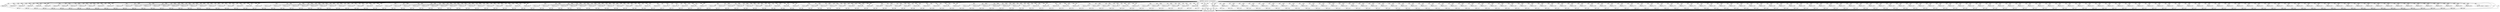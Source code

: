 digraph "&lt;operator&gt;.arrayInitializer" {  
"3091" [label = <(METHOD,&lt;operator&gt;.arrayInitializer)> ]
"3092" [label = <(PARAM,p1)> ]
"3093" [label = <(PARAM,p2)> ]
"3094" [label = <(PARAM,p3)> ]
"3095" [label = <(PARAM,p4)> ]
"3096" [label = <(PARAM,p5)> ]
"3097" [label = <(PARAM,p6)> ]
"3098" [label = <(PARAM,p7)> ]
"3099" [label = <(PARAM,p8)> ]
"3100" [label = <(PARAM,p9)> ]
"3101" [label = <(PARAM,p10)> ]
"3102" [label = <(PARAM,p11)> ]
"3103" [label = <(PARAM,p12)> ]
"3104" [label = <(PARAM,p13)> ]
"3105" [label = <(PARAM,p14)> ]
"3106" [label = <(PARAM,p15)> ]
"3107" [label = <(PARAM,p16)> ]
"3108" [label = <(PARAM,p17)> ]
"3109" [label = <(PARAM,p18)> ]
"3110" [label = <(PARAM,p19)> ]
"3111" [label = <(PARAM,p20)> ]
"3112" [label = <(PARAM,p21)> ]
"3113" [label = <(PARAM,p22)> ]
"3114" [label = <(PARAM,p23)> ]
"3115" [label = <(PARAM,p24)> ]
"3116" [label = <(PARAM,p25)> ]
"3117" [label = <(PARAM,p26)> ]
"3118" [label = <(PARAM,p27)> ]
"3119" [label = <(PARAM,p28)> ]
"3120" [label = <(PARAM,p29)> ]
"3121" [label = <(PARAM,p30)> ]
"3122" [label = <(PARAM,p31)> ]
"3123" [label = <(PARAM,p32)> ]
"3124" [label = <(PARAM,p33)> ]
"3125" [label = <(PARAM,p34)> ]
"3126" [label = <(PARAM,p35)> ]
"3127" [label = <(PARAM,p36)> ]
"3128" [label = <(PARAM,p37)> ]
"3129" [label = <(PARAM,p38)> ]
"3130" [label = <(PARAM,p39)> ]
"3131" [label = <(PARAM,p40)> ]
"3132" [label = <(PARAM,p41)> ]
"3133" [label = <(PARAM,p42)> ]
"3134" [label = <(PARAM,p43)> ]
"3135" [label = <(PARAM,p44)> ]
"3136" [label = <(PARAM,p45)> ]
"3137" [label = <(PARAM,p46)> ]
"3138" [label = <(PARAM,p47)> ]
"3139" [label = <(PARAM,p48)> ]
"3140" [label = <(PARAM,p49)> ]
"3141" [label = <(PARAM,p50)> ]
"3142" [label = <(PARAM,p51)> ]
"3143" [label = <(PARAM,p52)> ]
"3144" [label = <(PARAM,p53)> ]
"3145" [label = <(PARAM,p54)> ]
"3146" [label = <(PARAM,p55)> ]
"3147" [label = <(PARAM,p56)> ]
"3148" [label = <(PARAM,p57)> ]
"3149" [label = <(PARAM,p58)> ]
"3150" [label = <(PARAM,p59)> ]
"3151" [label = <(PARAM,p60)> ]
"3152" [label = <(PARAM,p61)> ]
"3153" [label = <(PARAM,p62)> ]
"3154" [label = <(PARAM,p63)> ]
"3155" [label = <(PARAM,p64)> ]
"3156" [label = <(PARAM,p65)> ]
"3157" [label = <(PARAM,p66)> ]
"3158" [label = <(PARAM,p67)> ]
"3159" [label = <(PARAM,p68)> ]
"3160" [label = <(PARAM,p69)> ]
"3161" [label = <(PARAM,p70)> ]
"3162" [label = <(PARAM,p71)> ]
"3163" [label = <(PARAM,p72)> ]
"3164" [label = <(PARAM,p73)> ]
"3165" [label = <(PARAM,p74)> ]
"3166" [label = <(PARAM,p75)> ]
"3167" [label = <(PARAM,p76)> ]
"3168" [label = <(PARAM,p77)> ]
"3169" [label = <(PARAM,p78)> ]
"3170" [label = <(PARAM,p79)> ]
"3171" [label = <(PARAM,p80)> ]
"3172" [label = <(PARAM,p81)> ]
"3173" [label = <(PARAM,p82)> ]
"3174" [label = <(PARAM,p83)> ]
"3175" [label = <(PARAM,p84)> ]
"3176" [label = <(PARAM,p85)> ]
"3177" [label = <(PARAM,p86)> ]
"3178" [label = <(PARAM,p87)> ]
"3179" [label = <(PARAM,p88)> ]
"3180" [label = <(PARAM,p89)> ]
"3181" [label = <(PARAM,p90)> ]
"3182" [label = <(PARAM,p91)> ]
"3183" [label = <(PARAM,p92)> ]
"3184" [label = <(PARAM,p93)> ]
"3185" [label = <(PARAM,p94)> ]
"3186" [label = <(PARAM,p95)> ]
"3187" [label = <(PARAM,p96)> ]
"3188" [label = <(PARAM,p97)> ]
"3189" [label = <(PARAM,p98)> ]
"3190" [label = <(PARAM,p99)> ]
"3191" [label = <(PARAM,p100)> ]
"3192" [label = <(PARAM,p101)> ]
"3193" [label = <(PARAM,p102)> ]
"3194" [label = <(PARAM,p103)> ]
"3195" [label = <(PARAM,p104)> ]
"3196" [label = <(PARAM,p105)> ]
"3197" [label = <(PARAM,p106)> ]
"3198" [label = <(PARAM,p107)> ]
"3199" [label = <(PARAM,p108)> ]
"3200" [label = <(PARAM,p109)> ]
"3201" [label = <(PARAM,p110)> ]
"3202" [label = <(PARAM,p111)> ]
"3203" [label = <(PARAM,p112)> ]
"3204" [label = <(PARAM,p113)> ]
"3205" [label = <(PARAM,p114)> ]
"3206" [label = <(PARAM,p115)> ]
"3207" [label = <(PARAM,p116)> ]
"3208" [label = <(PARAM,p117)> ]
"3209" [label = <(PARAM,p118)> ]
"3210" [label = <(PARAM,p119)> ]
"3211" [label = <(PARAM,p120)> ]
"3212" [label = <(PARAM,p121)> ]
"3213" [label = <(PARAM,p122)> ]
"3214" [label = <(PARAM,p123)> ]
"3215" [label = <(PARAM,p124)> ]
"3216" [label = <(PARAM,p125)> ]
"3217" [label = <(PARAM,p126)> ]
"3218" [label = <(PARAM,p127)> ]
"3219" [label = <(PARAM,p128)> ]
"3220" [label = <(PARAM,p129)> ]
"3221" [label = <(PARAM,p130)> ]
"3222" [label = <(PARAM,p131)> ]
"3223" [label = <(PARAM,p132)> ]
"3224" [label = <(PARAM,p133)> ]
"3225" [label = <(PARAM,p134)> ]
"3226" [label = <(PARAM,p135)> ]
"3227" [label = <(PARAM,p136)> ]
"3228" [label = <(PARAM,p137)> ]
"3229" [label = <(PARAM,p138)> ]
"3230" [label = <(PARAM,p139)> ]
"3231" [label = <(PARAM,p140)> ]
"3232" [label = <(PARAM,p141)> ]
"3233" [label = <(PARAM,p142)> ]
"3234" [label = <(PARAM,p143)> ]
"3235" [label = <(PARAM,p144)> ]
"3236" [label = <(PARAM,p145)> ]
"3237" [label = <(PARAM,p146)> ]
"3238" [label = <(PARAM,p147)> ]
"3239" [label = <(PARAM,p148)> ]
"3240" [label = <(PARAM,p149)> ]
"3241" [label = <(PARAM,p150)> ]
"3242" [label = <(PARAM,p151)> ]
"3243" [label = <(PARAM,p152)> ]
"3244" [label = <(PARAM,p153)> ]
"3245" [label = <(PARAM,p154)> ]
"3246" [label = <(PARAM,p155)> ]
"3247" [label = <(PARAM,p156)> ]
"3248" [label = <(PARAM,p157)> ]
"3249" [label = <(PARAM,p158)> ]
"3250" [label = <(PARAM,p159)> ]
"3251" [label = <(PARAM,p160)> ]
"3252" [label = <(PARAM,p161)> ]
"3253" [label = <(PARAM,p162)> ]
"3254" [label = <(PARAM,p163)> ]
"3255" [label = <(PARAM,p164)> ]
"3256" [label = <(PARAM,p165)> ]
"3257" [label = <(PARAM,p166)> ]
"3258" [label = <(PARAM,p167)> ]
"3259" [label = <(PARAM,p168)> ]
"3260" [label = <(PARAM,p169)> ]
"3261" [label = <(PARAM,p170)> ]
"3262" [label = <(PARAM,p171)> ]
"3263" [label = <(PARAM,p172)> ]
"3264" [label = <(PARAM,p173)> ]
"3265" [label = <(PARAM,p174)> ]
"3266" [label = <(PARAM,p175)> ]
"3267" [label = <(PARAM,p176)> ]
"3268" [label = <(PARAM,p177)> ]
"3269" [label = <(PARAM,p178)> ]
"3270" [label = <(PARAM,p179)> ]
"3271" [label = <(PARAM,p180)> ]
"3272" [label = <(PARAM,p181)> ]
"3273" [label = <(PARAM,p182)> ]
"3274" [label = <(PARAM,p183)> ]
"3275" [label = <(PARAM,p184)> ]
"3276" [label = <(PARAM,p185)> ]
"3277" [label = <(PARAM,p186)> ]
"3278" [label = <(PARAM,p187)> ]
"3279" [label = <(PARAM,p188)> ]
"3280" [label = <(PARAM,p189)> ]
"3281" [label = <(PARAM,p190)> ]
"3282" [label = <(PARAM,p191)> ]
"3283" [label = <(PARAM,p192)> ]
"3284" [label = <(PARAM,p193)> ]
"3285" [label = <(PARAM,p194)> ]
"3286" [label = <(PARAM,p195)> ]
"3287" [label = <(PARAM,p196)> ]
"3288" [label = <(PARAM,p197)> ]
"3289" [label = <(PARAM,p198)> ]
"3290" [label = <(PARAM,p199)> ]
"3291" [label = <(PARAM,p200)> ]
"3292" [label = <(PARAM,p201)> ]
"3293" [label = <(PARAM,p202)> ]
"3294" [label = <(PARAM,p203)> ]
"3295" [label = <(PARAM,p204)> ]
"3296" [label = <(PARAM,p205)> ]
"3297" [label = <(PARAM,p206)> ]
"3298" [label = <(PARAM,p207)> ]
"3299" [label = <(PARAM,p208)> ]
"3300" [label = <(PARAM,p209)> ]
"3301" [label = <(PARAM,p210)> ]
"3302" [label = <(PARAM,p211)> ]
"3303" [label = <(PARAM,p212)> ]
"3304" [label = <(PARAM,p213)> ]
"3305" [label = <(PARAM,p214)> ]
"3306" [label = <(PARAM,p215)> ]
"3307" [label = <(PARAM,p216)> ]
"3308" [label = <(PARAM,p217)> ]
"3309" [label = <(PARAM,p218)> ]
"3310" [label = <(PARAM,p219)> ]
"3311" [label = <(PARAM,p220)> ]
"3312" [label = <(PARAM,p221)> ]
"3313" [label = <(PARAM,p222)> ]
"3314" [label = <(PARAM,p223)> ]
"3315" [label = <(PARAM,p224)> ]
"3316" [label = <(PARAM,p225)> ]
"3317" [label = <(PARAM,p226)> ]
"3318" [label = <(PARAM,p227)> ]
"3319" [label = <(PARAM,p228)> ]
"3320" [label = <(PARAM,p229)> ]
"3321" [label = <(PARAM,p230)> ]
"3322" [label = <(PARAM,p231)> ]
"3323" [label = <(PARAM,p232)> ]
"3324" [label = <(PARAM,p233)> ]
"3325" [label = <(PARAM,p234)> ]
"3326" [label = <(PARAM,p235)> ]
"3327" [label = <(PARAM,p236)> ]
"3328" [label = <(PARAM,p237)> ]
"3329" [label = <(PARAM,p238)> ]
"3330" [label = <(PARAM,p239)> ]
"3331" [label = <(PARAM,p240)> ]
"3332" [label = <(PARAM,p241)> ]
"3333" [label = <(PARAM,p242)> ]
"3334" [label = <(PARAM,p243)> ]
"3335" [label = <(PARAM,p244)> ]
"3336" [label = <(PARAM,p245)> ]
"3337" [label = <(PARAM,p246)> ]
"3338" [label = <(PARAM,p247)> ]
"3339" [label = <(PARAM,p248)> ]
"3340" [label = <(PARAM,p249)> ]
"3341" [label = <(PARAM,p250)> ]
"3342" [label = <(PARAM,p251)> ]
"3343" [label = <(PARAM,p252)> ]
"3344" [label = <(PARAM,p253)> ]
"3345" [label = <(PARAM,p254)> ]
"3346" [label = <(PARAM,p255)> ]
"3347" [label = <(PARAM,p256)> ]
"3348" [label = <(BLOCK,&lt;empty&gt;,&lt;empty&gt;)> ]
"3349" [label = <(METHOD_RETURN,ANY)> ]
  "3091" -> "3092"  [ label = "AST: "] 
  "3091" -> "3348"  [ label = "AST: "] 
  "3091" -> "3093"  [ label = "AST: "] 
  "3091" -> "3349"  [ label = "AST: "] 
  "3091" -> "3094"  [ label = "AST: "] 
  "3091" -> "3095"  [ label = "AST: "] 
  "3091" -> "3096"  [ label = "AST: "] 
  "3091" -> "3097"  [ label = "AST: "] 
  "3091" -> "3098"  [ label = "AST: "] 
  "3091" -> "3099"  [ label = "AST: "] 
  "3091" -> "3100"  [ label = "AST: "] 
  "3091" -> "3101"  [ label = "AST: "] 
  "3091" -> "3102"  [ label = "AST: "] 
  "3091" -> "3103"  [ label = "AST: "] 
  "3091" -> "3104"  [ label = "AST: "] 
  "3091" -> "3105"  [ label = "AST: "] 
  "3091" -> "3106"  [ label = "AST: "] 
  "3091" -> "3107"  [ label = "AST: "] 
  "3091" -> "3108"  [ label = "AST: "] 
  "3091" -> "3109"  [ label = "AST: "] 
  "3091" -> "3110"  [ label = "AST: "] 
  "3091" -> "3111"  [ label = "AST: "] 
  "3091" -> "3112"  [ label = "AST: "] 
  "3091" -> "3113"  [ label = "AST: "] 
  "3091" -> "3114"  [ label = "AST: "] 
  "3091" -> "3115"  [ label = "AST: "] 
  "3091" -> "3116"  [ label = "AST: "] 
  "3091" -> "3117"  [ label = "AST: "] 
  "3091" -> "3118"  [ label = "AST: "] 
  "3091" -> "3119"  [ label = "AST: "] 
  "3091" -> "3120"  [ label = "AST: "] 
  "3091" -> "3121"  [ label = "AST: "] 
  "3091" -> "3122"  [ label = "AST: "] 
  "3091" -> "3123"  [ label = "AST: "] 
  "3091" -> "3124"  [ label = "AST: "] 
  "3091" -> "3125"  [ label = "AST: "] 
  "3091" -> "3126"  [ label = "AST: "] 
  "3091" -> "3127"  [ label = "AST: "] 
  "3091" -> "3128"  [ label = "AST: "] 
  "3091" -> "3129"  [ label = "AST: "] 
  "3091" -> "3130"  [ label = "AST: "] 
  "3091" -> "3131"  [ label = "AST: "] 
  "3091" -> "3132"  [ label = "AST: "] 
  "3091" -> "3133"  [ label = "AST: "] 
  "3091" -> "3134"  [ label = "AST: "] 
  "3091" -> "3135"  [ label = "AST: "] 
  "3091" -> "3136"  [ label = "AST: "] 
  "3091" -> "3137"  [ label = "AST: "] 
  "3091" -> "3138"  [ label = "AST: "] 
  "3091" -> "3139"  [ label = "AST: "] 
  "3091" -> "3140"  [ label = "AST: "] 
  "3091" -> "3141"  [ label = "AST: "] 
  "3091" -> "3142"  [ label = "AST: "] 
  "3091" -> "3143"  [ label = "AST: "] 
  "3091" -> "3144"  [ label = "AST: "] 
  "3091" -> "3145"  [ label = "AST: "] 
  "3091" -> "3146"  [ label = "AST: "] 
  "3091" -> "3147"  [ label = "AST: "] 
  "3091" -> "3148"  [ label = "AST: "] 
  "3091" -> "3149"  [ label = "AST: "] 
  "3091" -> "3150"  [ label = "AST: "] 
  "3091" -> "3151"  [ label = "AST: "] 
  "3091" -> "3152"  [ label = "AST: "] 
  "3091" -> "3153"  [ label = "AST: "] 
  "3091" -> "3154"  [ label = "AST: "] 
  "3091" -> "3155"  [ label = "AST: "] 
  "3091" -> "3156"  [ label = "AST: "] 
  "3091" -> "3157"  [ label = "AST: "] 
  "3091" -> "3158"  [ label = "AST: "] 
  "3091" -> "3159"  [ label = "AST: "] 
  "3091" -> "3160"  [ label = "AST: "] 
  "3091" -> "3161"  [ label = "AST: "] 
  "3091" -> "3162"  [ label = "AST: "] 
  "3091" -> "3163"  [ label = "AST: "] 
  "3091" -> "3164"  [ label = "AST: "] 
  "3091" -> "3165"  [ label = "AST: "] 
  "3091" -> "3166"  [ label = "AST: "] 
  "3091" -> "3167"  [ label = "AST: "] 
  "3091" -> "3168"  [ label = "AST: "] 
  "3091" -> "3169"  [ label = "AST: "] 
  "3091" -> "3170"  [ label = "AST: "] 
  "3091" -> "3171"  [ label = "AST: "] 
  "3091" -> "3172"  [ label = "AST: "] 
  "3091" -> "3173"  [ label = "AST: "] 
  "3091" -> "3174"  [ label = "AST: "] 
  "3091" -> "3175"  [ label = "AST: "] 
  "3091" -> "3176"  [ label = "AST: "] 
  "3091" -> "3177"  [ label = "AST: "] 
  "3091" -> "3178"  [ label = "AST: "] 
  "3091" -> "3179"  [ label = "AST: "] 
  "3091" -> "3180"  [ label = "AST: "] 
  "3091" -> "3181"  [ label = "AST: "] 
  "3091" -> "3182"  [ label = "AST: "] 
  "3091" -> "3183"  [ label = "AST: "] 
  "3091" -> "3184"  [ label = "AST: "] 
  "3091" -> "3185"  [ label = "AST: "] 
  "3091" -> "3186"  [ label = "AST: "] 
  "3091" -> "3187"  [ label = "AST: "] 
  "3091" -> "3188"  [ label = "AST: "] 
  "3091" -> "3189"  [ label = "AST: "] 
  "3091" -> "3190"  [ label = "AST: "] 
  "3091" -> "3191"  [ label = "AST: "] 
  "3091" -> "3192"  [ label = "AST: "] 
  "3091" -> "3193"  [ label = "AST: "] 
  "3091" -> "3194"  [ label = "AST: "] 
  "3091" -> "3195"  [ label = "AST: "] 
  "3091" -> "3196"  [ label = "AST: "] 
  "3091" -> "3197"  [ label = "AST: "] 
  "3091" -> "3198"  [ label = "AST: "] 
  "3091" -> "3199"  [ label = "AST: "] 
  "3091" -> "3200"  [ label = "AST: "] 
  "3091" -> "3201"  [ label = "AST: "] 
  "3091" -> "3202"  [ label = "AST: "] 
  "3091" -> "3203"  [ label = "AST: "] 
  "3091" -> "3204"  [ label = "AST: "] 
  "3091" -> "3205"  [ label = "AST: "] 
  "3091" -> "3206"  [ label = "AST: "] 
  "3091" -> "3207"  [ label = "AST: "] 
  "3091" -> "3208"  [ label = "AST: "] 
  "3091" -> "3209"  [ label = "AST: "] 
  "3091" -> "3210"  [ label = "AST: "] 
  "3091" -> "3211"  [ label = "AST: "] 
  "3091" -> "3212"  [ label = "AST: "] 
  "3091" -> "3213"  [ label = "AST: "] 
  "3091" -> "3214"  [ label = "AST: "] 
  "3091" -> "3215"  [ label = "AST: "] 
  "3091" -> "3216"  [ label = "AST: "] 
  "3091" -> "3217"  [ label = "AST: "] 
  "3091" -> "3218"  [ label = "AST: "] 
  "3091" -> "3219"  [ label = "AST: "] 
  "3091" -> "3220"  [ label = "AST: "] 
  "3091" -> "3221"  [ label = "AST: "] 
  "3091" -> "3222"  [ label = "AST: "] 
  "3091" -> "3223"  [ label = "AST: "] 
  "3091" -> "3224"  [ label = "AST: "] 
  "3091" -> "3225"  [ label = "AST: "] 
  "3091" -> "3226"  [ label = "AST: "] 
  "3091" -> "3227"  [ label = "AST: "] 
  "3091" -> "3228"  [ label = "AST: "] 
  "3091" -> "3229"  [ label = "AST: "] 
  "3091" -> "3230"  [ label = "AST: "] 
  "3091" -> "3231"  [ label = "AST: "] 
  "3091" -> "3232"  [ label = "AST: "] 
  "3091" -> "3233"  [ label = "AST: "] 
  "3091" -> "3234"  [ label = "AST: "] 
  "3091" -> "3235"  [ label = "AST: "] 
  "3091" -> "3236"  [ label = "AST: "] 
  "3091" -> "3237"  [ label = "AST: "] 
  "3091" -> "3238"  [ label = "AST: "] 
  "3091" -> "3239"  [ label = "AST: "] 
  "3091" -> "3240"  [ label = "AST: "] 
  "3091" -> "3241"  [ label = "AST: "] 
  "3091" -> "3242"  [ label = "AST: "] 
  "3091" -> "3243"  [ label = "AST: "] 
  "3091" -> "3244"  [ label = "AST: "] 
  "3091" -> "3245"  [ label = "AST: "] 
  "3091" -> "3246"  [ label = "AST: "] 
  "3091" -> "3247"  [ label = "AST: "] 
  "3091" -> "3248"  [ label = "AST: "] 
  "3091" -> "3249"  [ label = "AST: "] 
  "3091" -> "3250"  [ label = "AST: "] 
  "3091" -> "3251"  [ label = "AST: "] 
  "3091" -> "3252"  [ label = "AST: "] 
  "3091" -> "3253"  [ label = "AST: "] 
  "3091" -> "3254"  [ label = "AST: "] 
  "3091" -> "3255"  [ label = "AST: "] 
  "3091" -> "3256"  [ label = "AST: "] 
  "3091" -> "3257"  [ label = "AST: "] 
  "3091" -> "3258"  [ label = "AST: "] 
  "3091" -> "3259"  [ label = "AST: "] 
  "3091" -> "3260"  [ label = "AST: "] 
  "3091" -> "3261"  [ label = "AST: "] 
  "3091" -> "3262"  [ label = "AST: "] 
  "3091" -> "3263"  [ label = "AST: "] 
  "3091" -> "3264"  [ label = "AST: "] 
  "3091" -> "3265"  [ label = "AST: "] 
  "3091" -> "3266"  [ label = "AST: "] 
  "3091" -> "3267"  [ label = "AST: "] 
  "3091" -> "3268"  [ label = "AST: "] 
  "3091" -> "3269"  [ label = "AST: "] 
  "3091" -> "3270"  [ label = "AST: "] 
  "3091" -> "3271"  [ label = "AST: "] 
  "3091" -> "3272"  [ label = "AST: "] 
  "3091" -> "3273"  [ label = "AST: "] 
  "3091" -> "3274"  [ label = "AST: "] 
  "3091" -> "3275"  [ label = "AST: "] 
  "3091" -> "3276"  [ label = "AST: "] 
  "3091" -> "3277"  [ label = "AST: "] 
  "3091" -> "3278"  [ label = "AST: "] 
  "3091" -> "3279"  [ label = "AST: "] 
  "3091" -> "3280"  [ label = "AST: "] 
  "3091" -> "3281"  [ label = "AST: "] 
  "3091" -> "3282"  [ label = "AST: "] 
  "3091" -> "3283"  [ label = "AST: "] 
  "3091" -> "3284"  [ label = "AST: "] 
  "3091" -> "3285"  [ label = "AST: "] 
  "3091" -> "3286"  [ label = "AST: "] 
  "3091" -> "3287"  [ label = "AST: "] 
  "3091" -> "3288"  [ label = "AST: "] 
  "3091" -> "3289"  [ label = "AST: "] 
  "3091" -> "3290"  [ label = "AST: "] 
  "3091" -> "3291"  [ label = "AST: "] 
  "3091" -> "3292"  [ label = "AST: "] 
  "3091" -> "3293"  [ label = "AST: "] 
  "3091" -> "3294"  [ label = "AST: "] 
  "3091" -> "3295"  [ label = "AST: "] 
  "3091" -> "3296"  [ label = "AST: "] 
  "3091" -> "3297"  [ label = "AST: "] 
  "3091" -> "3298"  [ label = "AST: "] 
  "3091" -> "3299"  [ label = "AST: "] 
  "3091" -> "3300"  [ label = "AST: "] 
  "3091" -> "3301"  [ label = "AST: "] 
  "3091" -> "3302"  [ label = "AST: "] 
  "3091" -> "3303"  [ label = "AST: "] 
  "3091" -> "3304"  [ label = "AST: "] 
  "3091" -> "3305"  [ label = "AST: "] 
  "3091" -> "3306"  [ label = "AST: "] 
  "3091" -> "3307"  [ label = "AST: "] 
  "3091" -> "3308"  [ label = "AST: "] 
  "3091" -> "3309"  [ label = "AST: "] 
  "3091" -> "3310"  [ label = "AST: "] 
  "3091" -> "3311"  [ label = "AST: "] 
  "3091" -> "3312"  [ label = "AST: "] 
  "3091" -> "3313"  [ label = "AST: "] 
  "3091" -> "3314"  [ label = "AST: "] 
  "3091" -> "3315"  [ label = "AST: "] 
  "3091" -> "3316"  [ label = "AST: "] 
  "3091" -> "3317"  [ label = "AST: "] 
  "3091" -> "3318"  [ label = "AST: "] 
  "3091" -> "3319"  [ label = "AST: "] 
  "3091" -> "3320"  [ label = "AST: "] 
  "3091" -> "3321"  [ label = "AST: "] 
  "3091" -> "3322"  [ label = "AST: "] 
  "3091" -> "3323"  [ label = "AST: "] 
  "3091" -> "3324"  [ label = "AST: "] 
  "3091" -> "3325"  [ label = "AST: "] 
  "3091" -> "3326"  [ label = "AST: "] 
  "3091" -> "3327"  [ label = "AST: "] 
  "3091" -> "3328"  [ label = "AST: "] 
  "3091" -> "3329"  [ label = "AST: "] 
  "3091" -> "3330"  [ label = "AST: "] 
  "3091" -> "3331"  [ label = "AST: "] 
  "3091" -> "3332"  [ label = "AST: "] 
  "3091" -> "3333"  [ label = "AST: "] 
  "3091" -> "3334"  [ label = "AST: "] 
  "3091" -> "3335"  [ label = "AST: "] 
  "3091" -> "3336"  [ label = "AST: "] 
  "3091" -> "3337"  [ label = "AST: "] 
  "3091" -> "3338"  [ label = "AST: "] 
  "3091" -> "3339"  [ label = "AST: "] 
  "3091" -> "3340"  [ label = "AST: "] 
  "3091" -> "3341"  [ label = "AST: "] 
  "3091" -> "3342"  [ label = "AST: "] 
  "3091" -> "3343"  [ label = "AST: "] 
  "3091" -> "3344"  [ label = "AST: "] 
  "3091" -> "3345"  [ label = "AST: "] 
  "3091" -> "3346"  [ label = "AST: "] 
  "3091" -> "3347"  [ label = "AST: "] 
  "3091" -> "3349"  [ label = "CFG: "] 
  "3092" -> "3349"  [ label = "DDG: p1"] 
  "3093" -> "3349"  [ label = "DDG: p2"] 
  "3094" -> "3349"  [ label = "DDG: p3"] 
  "3095" -> "3349"  [ label = "DDG: p4"] 
  "3096" -> "3349"  [ label = "DDG: p5"] 
  "3097" -> "3349"  [ label = "DDG: p6"] 
  "3098" -> "3349"  [ label = "DDG: p7"] 
  "3099" -> "3349"  [ label = "DDG: p8"] 
  "3100" -> "3349"  [ label = "DDG: p9"] 
  "3101" -> "3349"  [ label = "DDG: p10"] 
  "3102" -> "3349"  [ label = "DDG: p11"] 
  "3103" -> "3349"  [ label = "DDG: p12"] 
  "3104" -> "3349"  [ label = "DDG: p13"] 
  "3105" -> "3349"  [ label = "DDG: p14"] 
  "3106" -> "3349"  [ label = "DDG: p15"] 
  "3107" -> "3349"  [ label = "DDG: p16"] 
  "3108" -> "3349"  [ label = "DDG: p17"] 
  "3109" -> "3349"  [ label = "DDG: p18"] 
  "3110" -> "3349"  [ label = "DDG: p19"] 
  "3111" -> "3349"  [ label = "DDG: p20"] 
  "3112" -> "3349"  [ label = "DDG: p21"] 
  "3113" -> "3349"  [ label = "DDG: p22"] 
  "3114" -> "3349"  [ label = "DDG: p23"] 
  "3115" -> "3349"  [ label = "DDG: p24"] 
  "3116" -> "3349"  [ label = "DDG: p25"] 
  "3117" -> "3349"  [ label = "DDG: p26"] 
  "3118" -> "3349"  [ label = "DDG: p27"] 
  "3119" -> "3349"  [ label = "DDG: p28"] 
  "3120" -> "3349"  [ label = "DDG: p29"] 
  "3121" -> "3349"  [ label = "DDG: p30"] 
  "3122" -> "3349"  [ label = "DDG: p31"] 
  "3123" -> "3349"  [ label = "DDG: p32"] 
  "3124" -> "3349"  [ label = "DDG: p33"] 
  "3125" -> "3349"  [ label = "DDG: p34"] 
  "3126" -> "3349"  [ label = "DDG: p35"] 
  "3127" -> "3349"  [ label = "DDG: p36"] 
  "3128" -> "3349"  [ label = "DDG: p37"] 
  "3129" -> "3349"  [ label = "DDG: p38"] 
  "3130" -> "3349"  [ label = "DDG: p39"] 
  "3131" -> "3349"  [ label = "DDG: p40"] 
  "3132" -> "3349"  [ label = "DDG: p41"] 
  "3133" -> "3349"  [ label = "DDG: p42"] 
  "3134" -> "3349"  [ label = "DDG: p43"] 
  "3135" -> "3349"  [ label = "DDG: p44"] 
  "3136" -> "3349"  [ label = "DDG: p45"] 
  "3137" -> "3349"  [ label = "DDG: p46"] 
  "3138" -> "3349"  [ label = "DDG: p47"] 
  "3139" -> "3349"  [ label = "DDG: p48"] 
  "3140" -> "3349"  [ label = "DDG: p49"] 
  "3141" -> "3349"  [ label = "DDG: p50"] 
  "3142" -> "3349"  [ label = "DDG: p51"] 
  "3143" -> "3349"  [ label = "DDG: p52"] 
  "3144" -> "3349"  [ label = "DDG: p53"] 
  "3145" -> "3349"  [ label = "DDG: p54"] 
  "3146" -> "3349"  [ label = "DDG: p55"] 
  "3147" -> "3349"  [ label = "DDG: p56"] 
  "3148" -> "3349"  [ label = "DDG: p57"] 
  "3149" -> "3349"  [ label = "DDG: p58"] 
  "3150" -> "3349"  [ label = "DDG: p59"] 
  "3151" -> "3349"  [ label = "DDG: p60"] 
  "3152" -> "3349"  [ label = "DDG: p61"] 
  "3153" -> "3349"  [ label = "DDG: p62"] 
  "3154" -> "3349"  [ label = "DDG: p63"] 
  "3155" -> "3349"  [ label = "DDG: p64"] 
  "3156" -> "3349"  [ label = "DDG: p65"] 
  "3157" -> "3349"  [ label = "DDG: p66"] 
  "3158" -> "3349"  [ label = "DDG: p67"] 
  "3159" -> "3349"  [ label = "DDG: p68"] 
  "3160" -> "3349"  [ label = "DDG: p69"] 
  "3161" -> "3349"  [ label = "DDG: p70"] 
  "3162" -> "3349"  [ label = "DDG: p71"] 
  "3163" -> "3349"  [ label = "DDG: p72"] 
  "3164" -> "3349"  [ label = "DDG: p73"] 
  "3165" -> "3349"  [ label = "DDG: p74"] 
  "3166" -> "3349"  [ label = "DDG: p75"] 
  "3167" -> "3349"  [ label = "DDG: p76"] 
  "3168" -> "3349"  [ label = "DDG: p77"] 
  "3169" -> "3349"  [ label = "DDG: p78"] 
  "3170" -> "3349"  [ label = "DDG: p79"] 
  "3171" -> "3349"  [ label = "DDG: p80"] 
  "3172" -> "3349"  [ label = "DDG: p81"] 
  "3173" -> "3349"  [ label = "DDG: p82"] 
  "3174" -> "3349"  [ label = "DDG: p83"] 
  "3175" -> "3349"  [ label = "DDG: p84"] 
  "3176" -> "3349"  [ label = "DDG: p85"] 
  "3177" -> "3349"  [ label = "DDG: p86"] 
  "3178" -> "3349"  [ label = "DDG: p87"] 
  "3179" -> "3349"  [ label = "DDG: p88"] 
  "3180" -> "3349"  [ label = "DDG: p89"] 
  "3181" -> "3349"  [ label = "DDG: p90"] 
  "3182" -> "3349"  [ label = "DDG: p91"] 
  "3183" -> "3349"  [ label = "DDG: p92"] 
  "3184" -> "3349"  [ label = "DDG: p93"] 
  "3185" -> "3349"  [ label = "DDG: p94"] 
  "3186" -> "3349"  [ label = "DDG: p95"] 
  "3187" -> "3349"  [ label = "DDG: p96"] 
  "3188" -> "3349"  [ label = "DDG: p97"] 
  "3189" -> "3349"  [ label = "DDG: p98"] 
  "3190" -> "3349"  [ label = "DDG: p99"] 
  "3191" -> "3349"  [ label = "DDG: p100"] 
  "3192" -> "3349"  [ label = "DDG: p101"] 
  "3193" -> "3349"  [ label = "DDG: p102"] 
  "3194" -> "3349"  [ label = "DDG: p103"] 
  "3195" -> "3349"  [ label = "DDG: p104"] 
  "3196" -> "3349"  [ label = "DDG: p105"] 
  "3197" -> "3349"  [ label = "DDG: p106"] 
  "3198" -> "3349"  [ label = "DDG: p107"] 
  "3199" -> "3349"  [ label = "DDG: p108"] 
  "3200" -> "3349"  [ label = "DDG: p109"] 
  "3201" -> "3349"  [ label = "DDG: p110"] 
  "3202" -> "3349"  [ label = "DDG: p111"] 
  "3203" -> "3349"  [ label = "DDG: p112"] 
  "3204" -> "3349"  [ label = "DDG: p113"] 
  "3205" -> "3349"  [ label = "DDG: p114"] 
  "3206" -> "3349"  [ label = "DDG: p115"] 
  "3207" -> "3349"  [ label = "DDG: p116"] 
  "3208" -> "3349"  [ label = "DDG: p117"] 
  "3209" -> "3349"  [ label = "DDG: p118"] 
  "3210" -> "3349"  [ label = "DDG: p119"] 
  "3211" -> "3349"  [ label = "DDG: p120"] 
  "3212" -> "3349"  [ label = "DDG: p121"] 
  "3213" -> "3349"  [ label = "DDG: p122"] 
  "3214" -> "3349"  [ label = "DDG: p123"] 
  "3215" -> "3349"  [ label = "DDG: p124"] 
  "3216" -> "3349"  [ label = "DDG: p125"] 
  "3217" -> "3349"  [ label = "DDG: p126"] 
  "3218" -> "3349"  [ label = "DDG: p127"] 
  "3219" -> "3349"  [ label = "DDG: p128"] 
  "3220" -> "3349"  [ label = "DDG: p129"] 
  "3221" -> "3349"  [ label = "DDG: p130"] 
  "3222" -> "3349"  [ label = "DDG: p131"] 
  "3223" -> "3349"  [ label = "DDG: p132"] 
  "3224" -> "3349"  [ label = "DDG: p133"] 
  "3225" -> "3349"  [ label = "DDG: p134"] 
  "3226" -> "3349"  [ label = "DDG: p135"] 
  "3227" -> "3349"  [ label = "DDG: p136"] 
  "3228" -> "3349"  [ label = "DDG: p137"] 
  "3229" -> "3349"  [ label = "DDG: p138"] 
  "3230" -> "3349"  [ label = "DDG: p139"] 
  "3231" -> "3349"  [ label = "DDG: p140"] 
  "3232" -> "3349"  [ label = "DDG: p141"] 
  "3233" -> "3349"  [ label = "DDG: p142"] 
  "3234" -> "3349"  [ label = "DDG: p143"] 
  "3235" -> "3349"  [ label = "DDG: p144"] 
  "3236" -> "3349"  [ label = "DDG: p145"] 
  "3237" -> "3349"  [ label = "DDG: p146"] 
  "3238" -> "3349"  [ label = "DDG: p147"] 
  "3239" -> "3349"  [ label = "DDG: p148"] 
  "3240" -> "3349"  [ label = "DDG: p149"] 
  "3241" -> "3349"  [ label = "DDG: p150"] 
  "3242" -> "3349"  [ label = "DDG: p151"] 
  "3243" -> "3349"  [ label = "DDG: p152"] 
  "3244" -> "3349"  [ label = "DDG: p153"] 
  "3245" -> "3349"  [ label = "DDG: p154"] 
  "3246" -> "3349"  [ label = "DDG: p155"] 
  "3247" -> "3349"  [ label = "DDG: p156"] 
  "3248" -> "3349"  [ label = "DDG: p157"] 
  "3249" -> "3349"  [ label = "DDG: p158"] 
  "3250" -> "3349"  [ label = "DDG: p159"] 
  "3251" -> "3349"  [ label = "DDG: p160"] 
  "3252" -> "3349"  [ label = "DDG: p161"] 
  "3253" -> "3349"  [ label = "DDG: p162"] 
  "3254" -> "3349"  [ label = "DDG: p163"] 
  "3255" -> "3349"  [ label = "DDG: p164"] 
  "3256" -> "3349"  [ label = "DDG: p165"] 
  "3257" -> "3349"  [ label = "DDG: p166"] 
  "3258" -> "3349"  [ label = "DDG: p167"] 
  "3259" -> "3349"  [ label = "DDG: p168"] 
  "3260" -> "3349"  [ label = "DDG: p169"] 
  "3261" -> "3349"  [ label = "DDG: p170"] 
  "3262" -> "3349"  [ label = "DDG: p171"] 
  "3263" -> "3349"  [ label = "DDG: p172"] 
  "3264" -> "3349"  [ label = "DDG: p173"] 
  "3265" -> "3349"  [ label = "DDG: p174"] 
  "3266" -> "3349"  [ label = "DDG: p175"] 
  "3267" -> "3349"  [ label = "DDG: p176"] 
  "3268" -> "3349"  [ label = "DDG: p177"] 
  "3269" -> "3349"  [ label = "DDG: p178"] 
  "3270" -> "3349"  [ label = "DDG: p179"] 
  "3271" -> "3349"  [ label = "DDG: p180"] 
  "3272" -> "3349"  [ label = "DDG: p181"] 
  "3273" -> "3349"  [ label = "DDG: p182"] 
  "3274" -> "3349"  [ label = "DDG: p183"] 
  "3275" -> "3349"  [ label = "DDG: p184"] 
  "3276" -> "3349"  [ label = "DDG: p185"] 
  "3277" -> "3349"  [ label = "DDG: p186"] 
  "3278" -> "3349"  [ label = "DDG: p187"] 
  "3279" -> "3349"  [ label = "DDG: p188"] 
  "3280" -> "3349"  [ label = "DDG: p189"] 
  "3281" -> "3349"  [ label = "DDG: p190"] 
  "3282" -> "3349"  [ label = "DDG: p191"] 
  "3283" -> "3349"  [ label = "DDG: p192"] 
  "3284" -> "3349"  [ label = "DDG: p193"] 
  "3285" -> "3349"  [ label = "DDG: p194"] 
  "3286" -> "3349"  [ label = "DDG: p195"] 
  "3287" -> "3349"  [ label = "DDG: p196"] 
  "3288" -> "3349"  [ label = "DDG: p197"] 
  "3289" -> "3349"  [ label = "DDG: p198"] 
  "3290" -> "3349"  [ label = "DDG: p199"] 
  "3291" -> "3349"  [ label = "DDG: p200"] 
  "3292" -> "3349"  [ label = "DDG: p201"] 
  "3293" -> "3349"  [ label = "DDG: p202"] 
  "3294" -> "3349"  [ label = "DDG: p203"] 
  "3295" -> "3349"  [ label = "DDG: p204"] 
  "3296" -> "3349"  [ label = "DDG: p205"] 
  "3297" -> "3349"  [ label = "DDG: p206"] 
  "3298" -> "3349"  [ label = "DDG: p207"] 
  "3299" -> "3349"  [ label = "DDG: p208"] 
  "3300" -> "3349"  [ label = "DDG: p209"] 
  "3301" -> "3349"  [ label = "DDG: p210"] 
  "3302" -> "3349"  [ label = "DDG: p211"] 
  "3303" -> "3349"  [ label = "DDG: p212"] 
  "3304" -> "3349"  [ label = "DDG: p213"] 
  "3305" -> "3349"  [ label = "DDG: p214"] 
  "3306" -> "3349"  [ label = "DDG: p215"] 
  "3307" -> "3349"  [ label = "DDG: p216"] 
  "3308" -> "3349"  [ label = "DDG: p217"] 
  "3309" -> "3349"  [ label = "DDG: p218"] 
  "3310" -> "3349"  [ label = "DDG: p219"] 
  "3311" -> "3349"  [ label = "DDG: p220"] 
  "3312" -> "3349"  [ label = "DDG: p221"] 
  "3313" -> "3349"  [ label = "DDG: p222"] 
  "3314" -> "3349"  [ label = "DDG: p223"] 
  "3315" -> "3349"  [ label = "DDG: p224"] 
  "3316" -> "3349"  [ label = "DDG: p225"] 
  "3317" -> "3349"  [ label = "DDG: p226"] 
  "3318" -> "3349"  [ label = "DDG: p227"] 
  "3319" -> "3349"  [ label = "DDG: p228"] 
  "3320" -> "3349"  [ label = "DDG: p229"] 
  "3321" -> "3349"  [ label = "DDG: p230"] 
  "3322" -> "3349"  [ label = "DDG: p231"] 
  "3323" -> "3349"  [ label = "DDG: p232"] 
  "3324" -> "3349"  [ label = "DDG: p233"] 
  "3325" -> "3349"  [ label = "DDG: p234"] 
  "3326" -> "3349"  [ label = "DDG: p235"] 
  "3327" -> "3349"  [ label = "DDG: p236"] 
  "3328" -> "3349"  [ label = "DDG: p237"] 
  "3329" -> "3349"  [ label = "DDG: p238"] 
  "3330" -> "3349"  [ label = "DDG: p239"] 
  "3331" -> "3349"  [ label = "DDG: p240"] 
  "3332" -> "3349"  [ label = "DDG: p241"] 
  "3333" -> "3349"  [ label = "DDG: p242"] 
  "3334" -> "3349"  [ label = "DDG: p243"] 
  "3335" -> "3349"  [ label = "DDG: p244"] 
  "3336" -> "3349"  [ label = "DDG: p245"] 
  "3337" -> "3349"  [ label = "DDG: p246"] 
  "3338" -> "3349"  [ label = "DDG: p247"] 
  "3339" -> "3349"  [ label = "DDG: p248"] 
  "3340" -> "3349"  [ label = "DDG: p249"] 
  "3341" -> "3349"  [ label = "DDG: p250"] 
  "3342" -> "3349"  [ label = "DDG: p251"] 
  "3343" -> "3349"  [ label = "DDG: p252"] 
  "3344" -> "3349"  [ label = "DDG: p253"] 
  "3345" -> "3349"  [ label = "DDG: p254"] 
  "3346" -> "3349"  [ label = "DDG: p255"] 
  "3347" -> "3349"  [ label = "DDG: p256"] 
  "3091" -> "3092"  [ label = "DDG: "] 
  "3091" -> "3093"  [ label = "DDG: "] 
  "3091" -> "3094"  [ label = "DDG: "] 
  "3091" -> "3095"  [ label = "DDG: "] 
  "3091" -> "3096"  [ label = "DDG: "] 
  "3091" -> "3097"  [ label = "DDG: "] 
  "3091" -> "3098"  [ label = "DDG: "] 
  "3091" -> "3099"  [ label = "DDG: "] 
  "3091" -> "3100"  [ label = "DDG: "] 
  "3091" -> "3101"  [ label = "DDG: "] 
  "3091" -> "3102"  [ label = "DDG: "] 
  "3091" -> "3103"  [ label = "DDG: "] 
  "3091" -> "3104"  [ label = "DDG: "] 
  "3091" -> "3105"  [ label = "DDG: "] 
  "3091" -> "3106"  [ label = "DDG: "] 
  "3091" -> "3107"  [ label = "DDG: "] 
  "3091" -> "3108"  [ label = "DDG: "] 
  "3091" -> "3109"  [ label = "DDG: "] 
  "3091" -> "3110"  [ label = "DDG: "] 
  "3091" -> "3111"  [ label = "DDG: "] 
  "3091" -> "3112"  [ label = "DDG: "] 
  "3091" -> "3113"  [ label = "DDG: "] 
  "3091" -> "3114"  [ label = "DDG: "] 
  "3091" -> "3115"  [ label = "DDG: "] 
  "3091" -> "3116"  [ label = "DDG: "] 
  "3091" -> "3117"  [ label = "DDG: "] 
  "3091" -> "3118"  [ label = "DDG: "] 
  "3091" -> "3119"  [ label = "DDG: "] 
  "3091" -> "3120"  [ label = "DDG: "] 
  "3091" -> "3121"  [ label = "DDG: "] 
  "3091" -> "3122"  [ label = "DDG: "] 
  "3091" -> "3123"  [ label = "DDG: "] 
  "3091" -> "3124"  [ label = "DDG: "] 
  "3091" -> "3125"  [ label = "DDG: "] 
  "3091" -> "3126"  [ label = "DDG: "] 
  "3091" -> "3127"  [ label = "DDG: "] 
  "3091" -> "3128"  [ label = "DDG: "] 
  "3091" -> "3129"  [ label = "DDG: "] 
  "3091" -> "3130"  [ label = "DDG: "] 
  "3091" -> "3131"  [ label = "DDG: "] 
  "3091" -> "3132"  [ label = "DDG: "] 
  "3091" -> "3133"  [ label = "DDG: "] 
  "3091" -> "3134"  [ label = "DDG: "] 
  "3091" -> "3135"  [ label = "DDG: "] 
  "3091" -> "3136"  [ label = "DDG: "] 
  "3091" -> "3137"  [ label = "DDG: "] 
  "3091" -> "3138"  [ label = "DDG: "] 
  "3091" -> "3139"  [ label = "DDG: "] 
  "3091" -> "3140"  [ label = "DDG: "] 
  "3091" -> "3141"  [ label = "DDG: "] 
  "3091" -> "3142"  [ label = "DDG: "] 
  "3091" -> "3143"  [ label = "DDG: "] 
  "3091" -> "3144"  [ label = "DDG: "] 
  "3091" -> "3145"  [ label = "DDG: "] 
  "3091" -> "3146"  [ label = "DDG: "] 
  "3091" -> "3147"  [ label = "DDG: "] 
  "3091" -> "3148"  [ label = "DDG: "] 
  "3091" -> "3149"  [ label = "DDG: "] 
  "3091" -> "3150"  [ label = "DDG: "] 
  "3091" -> "3151"  [ label = "DDG: "] 
  "3091" -> "3152"  [ label = "DDG: "] 
  "3091" -> "3153"  [ label = "DDG: "] 
  "3091" -> "3154"  [ label = "DDG: "] 
  "3091" -> "3155"  [ label = "DDG: "] 
  "3091" -> "3156"  [ label = "DDG: "] 
  "3091" -> "3157"  [ label = "DDG: "] 
  "3091" -> "3158"  [ label = "DDG: "] 
  "3091" -> "3159"  [ label = "DDG: "] 
  "3091" -> "3160"  [ label = "DDG: "] 
  "3091" -> "3161"  [ label = "DDG: "] 
  "3091" -> "3162"  [ label = "DDG: "] 
  "3091" -> "3163"  [ label = "DDG: "] 
  "3091" -> "3164"  [ label = "DDG: "] 
  "3091" -> "3165"  [ label = "DDG: "] 
  "3091" -> "3166"  [ label = "DDG: "] 
  "3091" -> "3167"  [ label = "DDG: "] 
  "3091" -> "3168"  [ label = "DDG: "] 
  "3091" -> "3169"  [ label = "DDG: "] 
  "3091" -> "3170"  [ label = "DDG: "] 
  "3091" -> "3171"  [ label = "DDG: "] 
  "3091" -> "3172"  [ label = "DDG: "] 
  "3091" -> "3173"  [ label = "DDG: "] 
  "3091" -> "3174"  [ label = "DDG: "] 
  "3091" -> "3175"  [ label = "DDG: "] 
  "3091" -> "3176"  [ label = "DDG: "] 
  "3091" -> "3177"  [ label = "DDG: "] 
  "3091" -> "3178"  [ label = "DDG: "] 
  "3091" -> "3179"  [ label = "DDG: "] 
  "3091" -> "3180"  [ label = "DDG: "] 
  "3091" -> "3181"  [ label = "DDG: "] 
  "3091" -> "3182"  [ label = "DDG: "] 
  "3091" -> "3183"  [ label = "DDG: "] 
  "3091" -> "3184"  [ label = "DDG: "] 
  "3091" -> "3185"  [ label = "DDG: "] 
  "3091" -> "3186"  [ label = "DDG: "] 
  "3091" -> "3187"  [ label = "DDG: "] 
  "3091" -> "3188"  [ label = "DDG: "] 
  "3091" -> "3189"  [ label = "DDG: "] 
  "3091" -> "3190"  [ label = "DDG: "] 
  "3091" -> "3191"  [ label = "DDG: "] 
  "3091" -> "3192"  [ label = "DDG: "] 
  "3091" -> "3193"  [ label = "DDG: "] 
  "3091" -> "3194"  [ label = "DDG: "] 
  "3091" -> "3195"  [ label = "DDG: "] 
  "3091" -> "3196"  [ label = "DDG: "] 
  "3091" -> "3197"  [ label = "DDG: "] 
  "3091" -> "3198"  [ label = "DDG: "] 
  "3091" -> "3199"  [ label = "DDG: "] 
  "3091" -> "3200"  [ label = "DDG: "] 
  "3091" -> "3201"  [ label = "DDG: "] 
  "3091" -> "3202"  [ label = "DDG: "] 
  "3091" -> "3203"  [ label = "DDG: "] 
  "3091" -> "3204"  [ label = "DDG: "] 
  "3091" -> "3205"  [ label = "DDG: "] 
  "3091" -> "3206"  [ label = "DDG: "] 
  "3091" -> "3207"  [ label = "DDG: "] 
  "3091" -> "3208"  [ label = "DDG: "] 
  "3091" -> "3209"  [ label = "DDG: "] 
  "3091" -> "3210"  [ label = "DDG: "] 
  "3091" -> "3211"  [ label = "DDG: "] 
  "3091" -> "3212"  [ label = "DDG: "] 
  "3091" -> "3213"  [ label = "DDG: "] 
  "3091" -> "3214"  [ label = "DDG: "] 
  "3091" -> "3215"  [ label = "DDG: "] 
  "3091" -> "3216"  [ label = "DDG: "] 
  "3091" -> "3217"  [ label = "DDG: "] 
  "3091" -> "3218"  [ label = "DDG: "] 
  "3091" -> "3219"  [ label = "DDG: "] 
  "3091" -> "3220"  [ label = "DDG: "] 
  "3091" -> "3221"  [ label = "DDG: "] 
  "3091" -> "3222"  [ label = "DDG: "] 
  "3091" -> "3223"  [ label = "DDG: "] 
  "3091" -> "3224"  [ label = "DDG: "] 
  "3091" -> "3225"  [ label = "DDG: "] 
  "3091" -> "3226"  [ label = "DDG: "] 
  "3091" -> "3227"  [ label = "DDG: "] 
  "3091" -> "3228"  [ label = "DDG: "] 
  "3091" -> "3229"  [ label = "DDG: "] 
  "3091" -> "3230"  [ label = "DDG: "] 
  "3091" -> "3231"  [ label = "DDG: "] 
  "3091" -> "3232"  [ label = "DDG: "] 
  "3091" -> "3233"  [ label = "DDG: "] 
  "3091" -> "3234"  [ label = "DDG: "] 
  "3091" -> "3235"  [ label = "DDG: "] 
  "3091" -> "3236"  [ label = "DDG: "] 
  "3091" -> "3237"  [ label = "DDG: "] 
  "3091" -> "3238"  [ label = "DDG: "] 
  "3091" -> "3239"  [ label = "DDG: "] 
  "3091" -> "3240"  [ label = "DDG: "] 
  "3091" -> "3241"  [ label = "DDG: "] 
  "3091" -> "3242"  [ label = "DDG: "] 
  "3091" -> "3243"  [ label = "DDG: "] 
  "3091" -> "3244"  [ label = "DDG: "] 
  "3091" -> "3245"  [ label = "DDG: "] 
  "3091" -> "3246"  [ label = "DDG: "] 
  "3091" -> "3247"  [ label = "DDG: "] 
  "3091" -> "3248"  [ label = "DDG: "] 
  "3091" -> "3249"  [ label = "DDG: "] 
  "3091" -> "3250"  [ label = "DDG: "] 
  "3091" -> "3251"  [ label = "DDG: "] 
  "3091" -> "3252"  [ label = "DDG: "] 
  "3091" -> "3253"  [ label = "DDG: "] 
  "3091" -> "3254"  [ label = "DDG: "] 
  "3091" -> "3255"  [ label = "DDG: "] 
  "3091" -> "3256"  [ label = "DDG: "] 
  "3091" -> "3257"  [ label = "DDG: "] 
  "3091" -> "3258"  [ label = "DDG: "] 
  "3091" -> "3259"  [ label = "DDG: "] 
  "3091" -> "3260"  [ label = "DDG: "] 
  "3091" -> "3261"  [ label = "DDG: "] 
  "3091" -> "3262"  [ label = "DDG: "] 
  "3091" -> "3263"  [ label = "DDG: "] 
  "3091" -> "3264"  [ label = "DDG: "] 
  "3091" -> "3265"  [ label = "DDG: "] 
  "3091" -> "3266"  [ label = "DDG: "] 
  "3091" -> "3267"  [ label = "DDG: "] 
  "3091" -> "3268"  [ label = "DDG: "] 
  "3091" -> "3269"  [ label = "DDG: "] 
  "3091" -> "3270"  [ label = "DDG: "] 
  "3091" -> "3271"  [ label = "DDG: "] 
  "3091" -> "3272"  [ label = "DDG: "] 
  "3091" -> "3273"  [ label = "DDG: "] 
  "3091" -> "3274"  [ label = "DDG: "] 
  "3091" -> "3275"  [ label = "DDG: "] 
  "3091" -> "3276"  [ label = "DDG: "] 
  "3091" -> "3277"  [ label = "DDG: "] 
  "3091" -> "3278"  [ label = "DDG: "] 
  "3091" -> "3279"  [ label = "DDG: "] 
  "3091" -> "3280"  [ label = "DDG: "] 
  "3091" -> "3281"  [ label = "DDG: "] 
  "3091" -> "3282"  [ label = "DDG: "] 
  "3091" -> "3283"  [ label = "DDG: "] 
  "3091" -> "3284"  [ label = "DDG: "] 
  "3091" -> "3285"  [ label = "DDG: "] 
  "3091" -> "3286"  [ label = "DDG: "] 
  "3091" -> "3287"  [ label = "DDG: "] 
  "3091" -> "3288"  [ label = "DDG: "] 
  "3091" -> "3289"  [ label = "DDG: "] 
  "3091" -> "3290"  [ label = "DDG: "] 
  "3091" -> "3291"  [ label = "DDG: "] 
  "3091" -> "3292"  [ label = "DDG: "] 
  "3091" -> "3293"  [ label = "DDG: "] 
  "3091" -> "3294"  [ label = "DDG: "] 
  "3091" -> "3295"  [ label = "DDG: "] 
  "3091" -> "3296"  [ label = "DDG: "] 
  "3091" -> "3297"  [ label = "DDG: "] 
  "3091" -> "3298"  [ label = "DDG: "] 
  "3091" -> "3299"  [ label = "DDG: "] 
  "3091" -> "3300"  [ label = "DDG: "] 
  "3091" -> "3301"  [ label = "DDG: "] 
  "3091" -> "3302"  [ label = "DDG: "] 
  "3091" -> "3303"  [ label = "DDG: "] 
  "3091" -> "3304"  [ label = "DDG: "] 
  "3091" -> "3305"  [ label = "DDG: "] 
  "3091" -> "3306"  [ label = "DDG: "] 
  "3091" -> "3307"  [ label = "DDG: "] 
  "3091" -> "3308"  [ label = "DDG: "] 
  "3091" -> "3309"  [ label = "DDG: "] 
  "3091" -> "3310"  [ label = "DDG: "] 
  "3091" -> "3311"  [ label = "DDG: "] 
  "3091" -> "3312"  [ label = "DDG: "] 
  "3091" -> "3313"  [ label = "DDG: "] 
  "3091" -> "3314"  [ label = "DDG: "] 
  "3091" -> "3315"  [ label = "DDG: "] 
  "3091" -> "3316"  [ label = "DDG: "] 
  "3091" -> "3317"  [ label = "DDG: "] 
  "3091" -> "3318"  [ label = "DDG: "] 
  "3091" -> "3319"  [ label = "DDG: "] 
  "3091" -> "3320"  [ label = "DDG: "] 
  "3091" -> "3321"  [ label = "DDG: "] 
  "3091" -> "3322"  [ label = "DDG: "] 
  "3091" -> "3323"  [ label = "DDG: "] 
  "3091" -> "3324"  [ label = "DDG: "] 
  "3091" -> "3325"  [ label = "DDG: "] 
  "3091" -> "3326"  [ label = "DDG: "] 
  "3091" -> "3327"  [ label = "DDG: "] 
  "3091" -> "3328"  [ label = "DDG: "] 
  "3091" -> "3329"  [ label = "DDG: "] 
  "3091" -> "3330"  [ label = "DDG: "] 
  "3091" -> "3331"  [ label = "DDG: "] 
  "3091" -> "3332"  [ label = "DDG: "] 
  "3091" -> "3333"  [ label = "DDG: "] 
  "3091" -> "3334"  [ label = "DDG: "] 
  "3091" -> "3335"  [ label = "DDG: "] 
  "3091" -> "3336"  [ label = "DDG: "] 
  "3091" -> "3337"  [ label = "DDG: "] 
  "3091" -> "3338"  [ label = "DDG: "] 
  "3091" -> "3339"  [ label = "DDG: "] 
  "3091" -> "3340"  [ label = "DDG: "] 
  "3091" -> "3341"  [ label = "DDG: "] 
  "3091" -> "3342"  [ label = "DDG: "] 
  "3091" -> "3343"  [ label = "DDG: "] 
  "3091" -> "3344"  [ label = "DDG: "] 
  "3091" -> "3345"  [ label = "DDG: "] 
  "3091" -> "3346"  [ label = "DDG: "] 
  "3091" -> "3347"  [ label = "DDG: "] 
}
